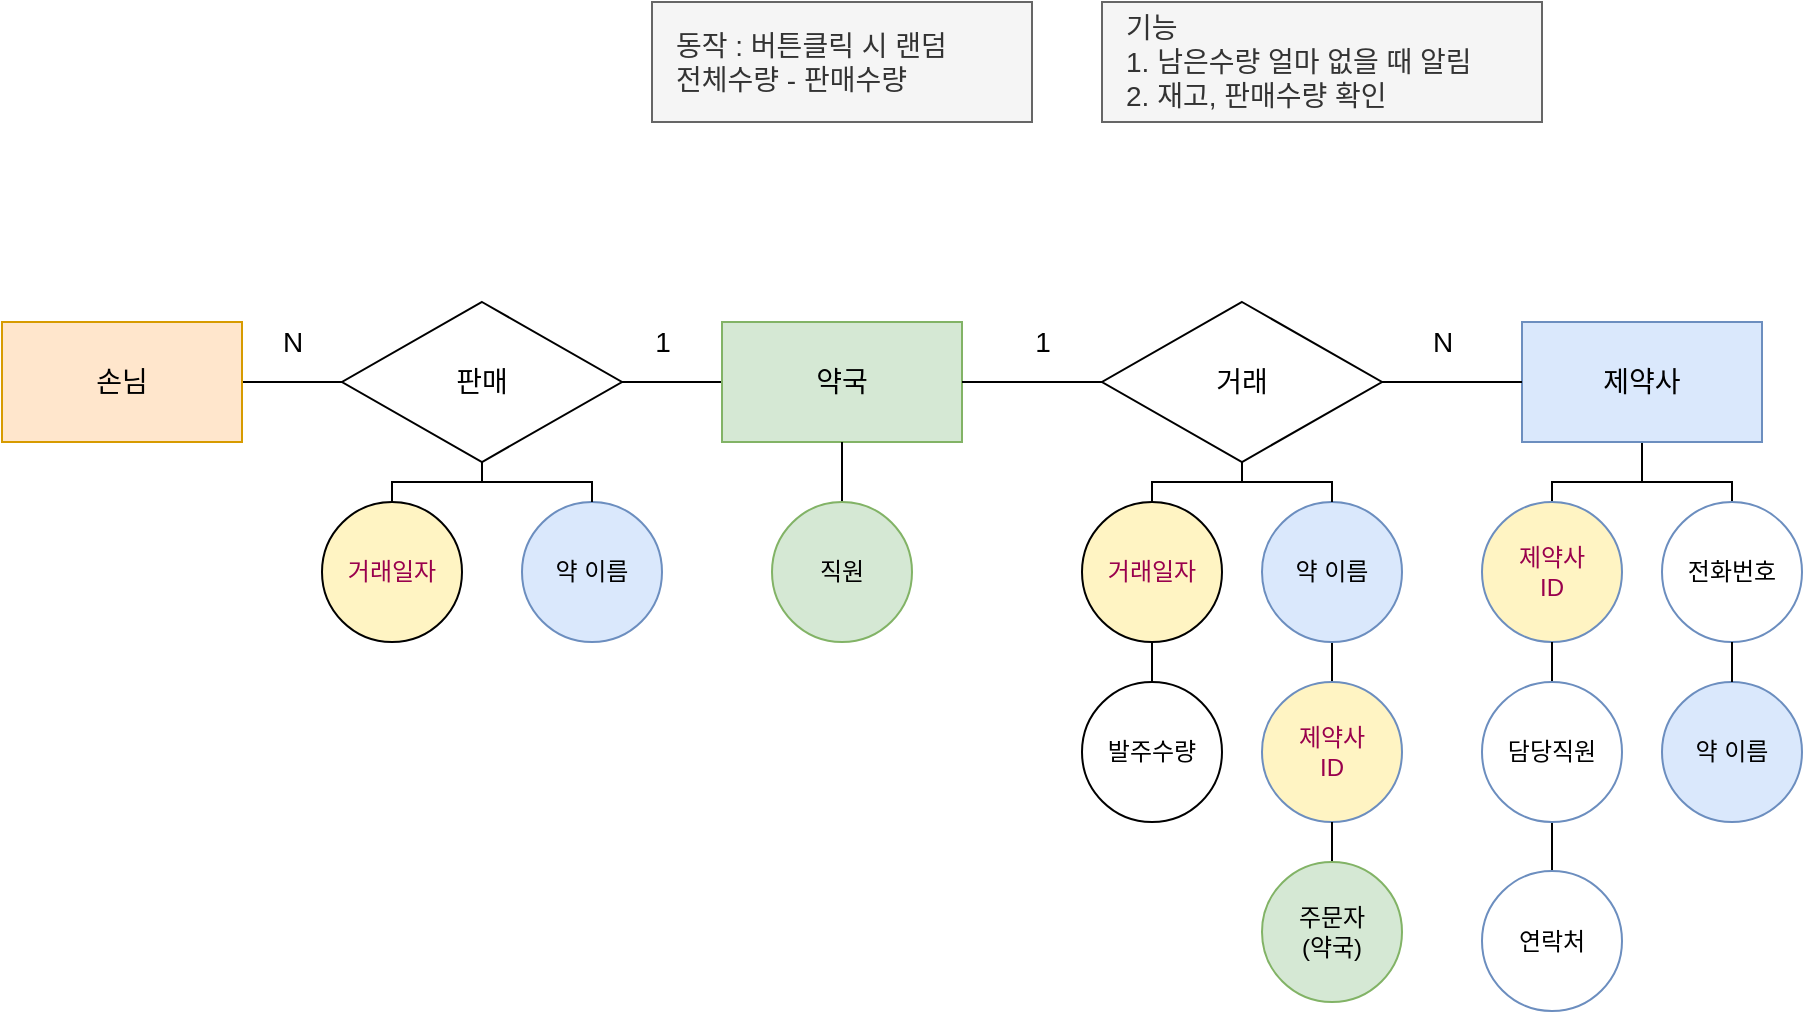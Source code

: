 <mxfile version="14.5.7" type="github">
  <diagram id="6oNQw6u3wephya74xHIN" name="Page-1">
    <mxGraphModel dx="1646" dy="649" grid="1" gridSize="10" guides="1" tooltips="1" connect="1" arrows="1" fold="1" page="1" pageScale="1" pageWidth="827" pageHeight="1169" math="0" shadow="0">
      <root>
        <mxCell id="0" />
        <mxCell id="1" parent="0" />
        <mxCell id="PbMkuu-omXCv-JuwHTHP-36" value="" style="endArrow=none;html=1;fontSize=14;fontColor=#99004D;entryX=0;entryY=0.5;entryDx=0;entryDy=0;exitX=1;exitY=0.5;exitDx=0;exitDy=0;" edge="1" parent="1" source="PbMkuu-omXCv-JuwHTHP-34" target="PbMkuu-omXCv-JuwHTHP-2">
          <mxGeometry width="50" height="50" relative="1" as="geometry">
            <mxPoint x="-210" y="490" as="sourcePoint" />
            <mxPoint x="-160" y="440" as="targetPoint" />
          </mxGeometry>
        </mxCell>
        <mxCell id="PbMkuu-omXCv-JuwHTHP-39" value="1" style="edgeLabel;html=1;align=center;verticalAlign=middle;resizable=0;points=[];fontSize=14;" vertex="1" connectable="0" parent="PbMkuu-omXCv-JuwHTHP-36">
          <mxGeometry x="0.813" y="20" relative="1" as="geometry">
            <mxPoint x="-7.58" as="offset" />
          </mxGeometry>
        </mxCell>
        <mxCell id="PbMkuu-omXCv-JuwHTHP-27" value="" style="endArrow=none;html=1;fontSize=14;entryX=0.5;entryY=1;entryDx=0;entryDy=0;exitX=0.5;exitY=0;exitDx=0;exitDy=0;" edge="1" parent="1" source="PbMkuu-omXCv-JuwHTHP-43" target="PbMkuu-omXCv-JuwHTHP-17">
          <mxGeometry width="50" height="50" relative="1" as="geometry">
            <mxPoint x="350" y="550" as="sourcePoint" />
            <mxPoint x="400" y="500" as="targetPoint" />
          </mxGeometry>
        </mxCell>
        <mxCell id="PbMkuu-omXCv-JuwHTHP-2" value="&lt;font style=&quot;font-size: 14px&quot;&gt;약국&lt;/font&gt;" style="rounded=0;whiteSpace=wrap;html=1;fillColor=#d5e8d4;strokeColor=#82b366;" vertex="1" parent="1">
          <mxGeometry x="20" y="420" width="120" height="60" as="geometry" />
        </mxCell>
        <mxCell id="PbMkuu-omXCv-JuwHTHP-9" value="" style="rounded=0;orthogonalLoop=1;jettySize=auto;html=1;entryX=0.5;entryY=0;entryDx=0;entryDy=0;endArrow=none;endFill=0;edgeStyle=orthogonalEdgeStyle;" edge="1" parent="1" source="PbMkuu-omXCv-JuwHTHP-3" target="PbMkuu-omXCv-JuwHTHP-4">
          <mxGeometry relative="1" as="geometry" />
        </mxCell>
        <mxCell id="PbMkuu-omXCv-JuwHTHP-11" value="" style="edgeStyle=orthogonalEdgeStyle;rounded=0;orthogonalLoop=1;jettySize=auto;html=1;endArrow=none;endFill=0;" edge="1" parent="1" source="PbMkuu-omXCv-JuwHTHP-3" target="PbMkuu-omXCv-JuwHTHP-7">
          <mxGeometry relative="1" as="geometry" />
        </mxCell>
        <mxCell id="PbMkuu-omXCv-JuwHTHP-3" value="&lt;span style=&quot;font-size: 14px&quot;&gt;제약사&lt;br&gt;&lt;/span&gt;" style="rounded=0;whiteSpace=wrap;html=1;fillColor=#dae8fc;strokeColor=#6c8ebf;" vertex="1" parent="1">
          <mxGeometry x="420" y="420" width="120" height="60" as="geometry" />
        </mxCell>
        <mxCell id="PbMkuu-omXCv-JuwHTHP-4" value="제약사&lt;br&gt;ID" style="ellipse;whiteSpace=wrap;html=1;strokeColor=#6C8EBF;labelBackgroundColor=none;fontColor=#99004D;fillColor=#FFF4C3;" vertex="1" parent="1">
          <mxGeometry x="400" y="510" width="70" height="70" as="geometry" />
        </mxCell>
        <mxCell id="PbMkuu-omXCv-JuwHTHP-12" style="edgeStyle=orthogonalEdgeStyle;rounded=0;orthogonalLoop=1;jettySize=auto;html=1;entryX=0.5;entryY=1;entryDx=0;entryDy=0;endArrow=none;endFill=0;exitX=0;exitY=0.5;exitDx=0;exitDy=0;" edge="1" parent="1" source="PbMkuu-omXCv-JuwHTHP-31" target="PbMkuu-omXCv-JuwHTHP-4">
          <mxGeometry relative="1" as="geometry" />
        </mxCell>
        <mxCell id="PbMkuu-omXCv-JuwHTHP-5" value="담당직원" style="ellipse;whiteSpace=wrap;html=1;strokeColor=#6C8EBF;" vertex="1" parent="1">
          <mxGeometry x="400" y="600" width="70" height="70" as="geometry" />
        </mxCell>
        <mxCell id="PbMkuu-omXCv-JuwHTHP-7" value="전화번호" style="ellipse;whiteSpace=wrap;html=1;strokeColor=#6C8EBF;" vertex="1" parent="1">
          <mxGeometry x="490" y="510" width="70" height="70" as="geometry" />
        </mxCell>
        <mxCell id="PbMkuu-omXCv-JuwHTHP-14" value="" style="edgeStyle=orthogonalEdgeStyle;rounded=0;orthogonalLoop=1;jettySize=auto;html=1;endArrow=none;endFill=0;fontSize=14;" edge="1" parent="1" source="PbMkuu-omXCv-JuwHTHP-13" target="PbMkuu-omXCv-JuwHTHP-2">
          <mxGeometry relative="1" as="geometry" />
        </mxCell>
        <mxCell id="PbMkuu-omXCv-JuwHTHP-15" value="" style="edgeStyle=orthogonalEdgeStyle;rounded=0;orthogonalLoop=1;jettySize=auto;html=1;endArrow=none;endFill=0;fontSize=14;" edge="1" parent="1" source="PbMkuu-omXCv-JuwHTHP-13" target="PbMkuu-omXCv-JuwHTHP-3">
          <mxGeometry relative="1" as="geometry" />
        </mxCell>
        <mxCell id="PbMkuu-omXCv-JuwHTHP-13" value="거래" style="rhombus;whiteSpace=wrap;html=1;fontSize=14;" vertex="1" parent="1">
          <mxGeometry x="210" y="410" width="140" height="80" as="geometry" />
        </mxCell>
        <mxCell id="PbMkuu-omXCv-JuwHTHP-16" value="거래일자" style="ellipse;whiteSpace=wrap;html=1;fontColor=#99004D;fillColor=#FFF4C3;" vertex="1" parent="1">
          <mxGeometry x="200" y="510" width="70" height="70" as="geometry" />
        </mxCell>
        <mxCell id="PbMkuu-omXCv-JuwHTHP-17" value="약&amp;nbsp;이름" style="ellipse;whiteSpace=wrap;html=1;strokeColor=#6c8ebf;fillColor=#dae8fc;" vertex="1" parent="1">
          <mxGeometry x="290" y="510" width="70" height="70" as="geometry" />
        </mxCell>
        <mxCell id="PbMkuu-omXCv-JuwHTHP-18" value="발주수량" style="ellipse;whiteSpace=wrap;html=1;" vertex="1" parent="1">
          <mxGeometry x="200" y="600" width="70" height="70" as="geometry" />
        </mxCell>
        <mxCell id="PbMkuu-omXCv-JuwHTHP-20" value="" style="edgeStyle=orthogonalEdgeStyle;rounded=0;orthogonalLoop=1;jettySize=auto;html=1;endArrow=none;endFill=0;fontSize=14;" edge="1" parent="1" source="PbMkuu-omXCv-JuwHTHP-19" target="PbMkuu-omXCv-JuwHTHP-2">
          <mxGeometry relative="1" as="geometry" />
        </mxCell>
        <mxCell id="PbMkuu-omXCv-JuwHTHP-19" value="직원" style="ellipse;whiteSpace=wrap;html=1;strokeColor=#82b366;fillColor=#d5e8d4;" vertex="1" parent="1">
          <mxGeometry x="45" y="510" width="70" height="70" as="geometry" />
        </mxCell>
        <mxCell id="PbMkuu-omXCv-JuwHTHP-24" value="" style="endArrow=none;html=1;fontSize=14;exitX=0.5;exitY=0;exitDx=0;exitDy=0;edgeStyle=orthogonalEdgeStyle;rounded=0;" edge="1" parent="1" source="PbMkuu-omXCv-JuwHTHP-16" target="PbMkuu-omXCv-JuwHTHP-13">
          <mxGeometry width="50" height="50" relative="1" as="geometry">
            <mxPoint x="260" y="630" as="sourcePoint" />
            <mxPoint x="310" y="580" as="targetPoint" />
          </mxGeometry>
        </mxCell>
        <mxCell id="PbMkuu-omXCv-JuwHTHP-25" value="" style="endArrow=none;html=1;fontSize=14;exitX=0.5;exitY=0;exitDx=0;exitDy=0;edgeStyle=orthogonalEdgeStyle;rounded=0;entryX=0.5;entryY=1;entryDx=0;entryDy=0;" edge="1" parent="1" source="PbMkuu-omXCv-JuwHTHP-17" target="PbMkuu-omXCv-JuwHTHP-13">
          <mxGeometry width="50" height="50" relative="1" as="geometry">
            <mxPoint x="245" y="520" as="sourcePoint" />
            <mxPoint x="290" y="500" as="targetPoint" />
          </mxGeometry>
        </mxCell>
        <mxCell id="PbMkuu-omXCv-JuwHTHP-28" value="" style="endArrow=none;html=1;fontSize=14;entryX=0.5;entryY=1;entryDx=0;entryDy=0;exitX=0.5;exitY=0;exitDx=0;exitDy=0;" edge="1" parent="1" source="PbMkuu-omXCv-JuwHTHP-18" target="PbMkuu-omXCv-JuwHTHP-16">
          <mxGeometry width="50" height="50" relative="1" as="geometry">
            <mxPoint x="350" y="550" as="sourcePoint" />
            <mxPoint x="400" y="500" as="targetPoint" />
          </mxGeometry>
        </mxCell>
        <mxCell id="PbMkuu-omXCv-JuwHTHP-29" value="약 이름" style="ellipse;whiteSpace=wrap;html=1;strokeColor=#6c8ebf;fillColor=#dae8fc;" vertex="1" parent="1">
          <mxGeometry x="490" y="600" width="70" height="70" as="geometry" />
        </mxCell>
        <mxCell id="PbMkuu-omXCv-JuwHTHP-30" value="" style="endArrow=none;html=1;fontSize=14;entryX=0.5;entryY=1;entryDx=0;entryDy=0;exitX=0.5;exitY=0;exitDx=0;exitDy=0;" edge="1" parent="1" source="PbMkuu-omXCv-JuwHTHP-29" target="PbMkuu-omXCv-JuwHTHP-7">
          <mxGeometry width="50" height="50" relative="1" as="geometry">
            <mxPoint x="230" y="570" as="sourcePoint" />
            <mxPoint x="280" y="520" as="targetPoint" />
          </mxGeometry>
        </mxCell>
        <mxCell id="PbMkuu-omXCv-JuwHTHP-31" value="연락처" style="ellipse;whiteSpace=wrap;html=1;strokeColor=#6C8EBF;direction=south;" vertex="1" parent="1">
          <mxGeometry x="400" y="694.5" width="70" height="70" as="geometry" />
        </mxCell>
        <mxCell id="PbMkuu-omXCv-JuwHTHP-32" value="&lt;font color=&quot;#000000&quot;&gt;1&lt;/font&gt;" style="text;html=1;align=center;verticalAlign=middle;resizable=0;points=[];autosize=1;fontSize=14;fontColor=#99004D;" vertex="1" parent="1">
          <mxGeometry x="170" y="420" width="20" height="20" as="geometry" />
        </mxCell>
        <mxCell id="PbMkuu-omXCv-JuwHTHP-33" value="&lt;font color=&quot;#000000&quot;&gt;N&lt;/font&gt;" style="text;html=1;align=center;verticalAlign=middle;resizable=0;points=[];autosize=1;fontSize=14;fontColor=#99004D;" vertex="1" parent="1">
          <mxGeometry x="365" y="420" width="30" height="20" as="geometry" />
        </mxCell>
        <mxCell id="PbMkuu-omXCv-JuwHTHP-34" value="&lt;span style=&quot;font-size: 14px&quot;&gt;손님&lt;/span&gt;" style="rounded=0;whiteSpace=wrap;html=1;fillColor=#ffe6cc;strokeColor=#d79b00;" vertex="1" parent="1">
          <mxGeometry x="-340" y="420" width="120" height="60" as="geometry" />
        </mxCell>
        <mxCell id="PbMkuu-omXCv-JuwHTHP-35" value="판매" style="rhombus;whiteSpace=wrap;html=1;fontSize=14;" vertex="1" parent="1">
          <mxGeometry x="-170" y="410" width="140" height="80" as="geometry" />
        </mxCell>
        <mxCell id="PbMkuu-omXCv-JuwHTHP-37" value="거래일자" style="ellipse;whiteSpace=wrap;html=1;fontColor=#99004D;fillColor=#FFF4C3;" vertex="1" parent="1">
          <mxGeometry x="-180" y="510" width="70" height="70" as="geometry" />
        </mxCell>
        <mxCell id="PbMkuu-omXCv-JuwHTHP-38" value="약&amp;nbsp;이름" style="ellipse;whiteSpace=wrap;html=1;strokeColor=#6c8ebf;fillColor=#dae8fc;" vertex="1" parent="1">
          <mxGeometry x="-80" y="510" width="70" height="70" as="geometry" />
        </mxCell>
        <mxCell id="PbMkuu-omXCv-JuwHTHP-40" value="N" style="text;html=1;align=center;verticalAlign=middle;resizable=0;points=[];autosize=1;fontSize=14;fontColor=#000000;" vertex="1" parent="1">
          <mxGeometry x="-210" y="420" width="30" height="20" as="geometry" />
        </mxCell>
        <mxCell id="PbMkuu-omXCv-JuwHTHP-42" value="동작 : 버튼클릭 시 랜덤&lt;br&gt;전체수량 - 판매수량" style="whiteSpace=wrap;html=1;labelBackgroundColor=none;strokeColor=#666666;fillColor=#f5f5f5;fontSize=14;fontColor=#333333;align=left;spacingLeft=10;" vertex="1" parent="1">
          <mxGeometry x="-15" y="260" width="190" height="60" as="geometry" />
        </mxCell>
        <mxCell id="PbMkuu-omXCv-JuwHTHP-43" value="제약사&lt;br&gt;ID" style="ellipse;whiteSpace=wrap;html=1;strokeColor=#6C8EBF;labelBackgroundColor=none;fontColor=#99004D;fillColor=#FFF4C3;" vertex="1" parent="1">
          <mxGeometry x="290" y="600" width="70" height="70" as="geometry" />
        </mxCell>
        <mxCell id="PbMkuu-omXCv-JuwHTHP-44" value="" style="endArrow=none;html=1;fontSize=14;entryX=0.5;entryY=1;entryDx=0;entryDy=0;exitX=0.5;exitY=1;exitDx=0;exitDy=0;" edge="1" parent="1" source="PbMkuu-omXCv-JuwHTHP-21" target="PbMkuu-omXCv-JuwHTHP-43">
          <mxGeometry width="50" height="50" relative="1" as="geometry">
            <mxPoint x="325" y="780.0" as="sourcePoint" />
            <mxPoint x="325" y="580.0" as="targetPoint" />
          </mxGeometry>
        </mxCell>
        <mxCell id="PbMkuu-omXCv-JuwHTHP-21" value="주문자&lt;br&gt;(약국)" style="ellipse;whiteSpace=wrap;html=1;strokeColor=#82b366;fontColor=#000000;fillColor=#d5e8d4;" vertex="1" parent="1">
          <mxGeometry x="290" y="690" width="70" height="70" as="geometry" />
        </mxCell>
        <mxCell id="PbMkuu-omXCv-JuwHTHP-46" value="기능&lt;br&gt;1. 남은수량 얼마&amp;nbsp;없을 때 알림&lt;br&gt;2. 재고, 판매수량 확인" style="whiteSpace=wrap;html=1;labelBackgroundColor=none;strokeColor=#666666;fillColor=#f5f5f5;fontSize=14;fontColor=#333333;align=left;spacingLeft=10;" vertex="1" parent="1">
          <mxGeometry x="210" y="260" width="220" height="60" as="geometry" />
        </mxCell>
        <mxCell id="PbMkuu-omXCv-JuwHTHP-47" value="" style="endArrow=none;html=1;fontSize=14;fontColor=#000000;exitX=0.5;exitY=0;exitDx=0;exitDy=0;edgeStyle=orthogonalEdgeStyle;rounded=0;" edge="1" parent="1" source="PbMkuu-omXCv-JuwHTHP-37" target="PbMkuu-omXCv-JuwHTHP-35">
          <mxGeometry width="50" height="50" relative="1" as="geometry">
            <mxPoint x="-160" y="480" as="sourcePoint" />
            <mxPoint x="-110" y="430" as="targetPoint" />
            <Array as="points" />
          </mxGeometry>
        </mxCell>
        <mxCell id="PbMkuu-omXCv-JuwHTHP-48" value="" style="endArrow=none;html=1;fontSize=14;fontColor=#000000;entryX=0.5;entryY=0;entryDx=0;entryDy=0;edgeStyle=orthogonalEdgeStyle;rounded=0;" edge="1" parent="1" target="PbMkuu-omXCv-JuwHTHP-38">
          <mxGeometry width="50" height="50" relative="1" as="geometry">
            <mxPoint x="-100" y="490" as="sourcePoint" />
            <mxPoint x="-60" y="450" as="targetPoint" />
            <Array as="points">
              <mxPoint x="-100" y="500" />
              <mxPoint x="-45" y="500" />
            </Array>
          </mxGeometry>
        </mxCell>
      </root>
    </mxGraphModel>
  </diagram>
</mxfile>

